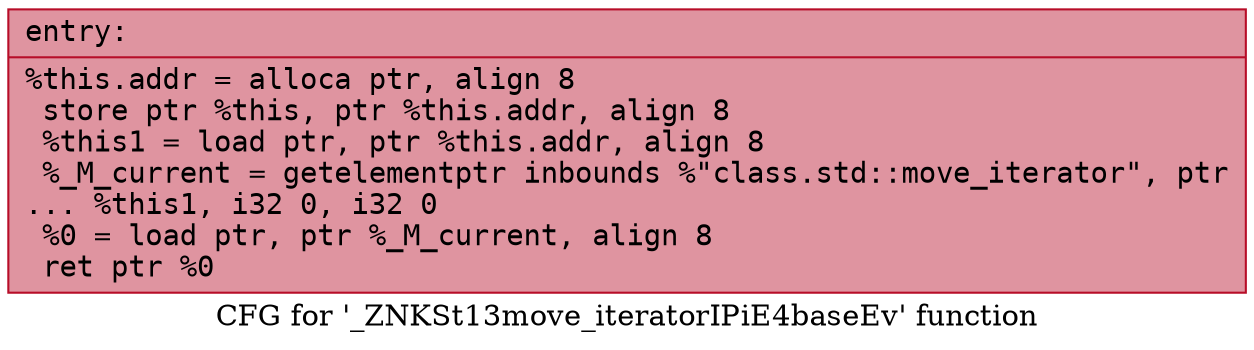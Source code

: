 digraph "CFG for '_ZNKSt13move_iteratorIPiE4baseEv' function" {
	label="CFG for '_ZNKSt13move_iteratorIPiE4baseEv' function";

	Node0x557992575a10 [shape=record,color="#b70d28ff", style=filled, fillcolor="#b70d2870" fontname="Courier",label="{entry:\l|  %this.addr = alloca ptr, align 8\l  store ptr %this, ptr %this.addr, align 8\l  %this1 = load ptr, ptr %this.addr, align 8\l  %_M_current = getelementptr inbounds %\"class.std::move_iterator\", ptr\l... %this1, i32 0, i32 0\l  %0 = load ptr, ptr %_M_current, align 8\l  ret ptr %0\l}"];
}
